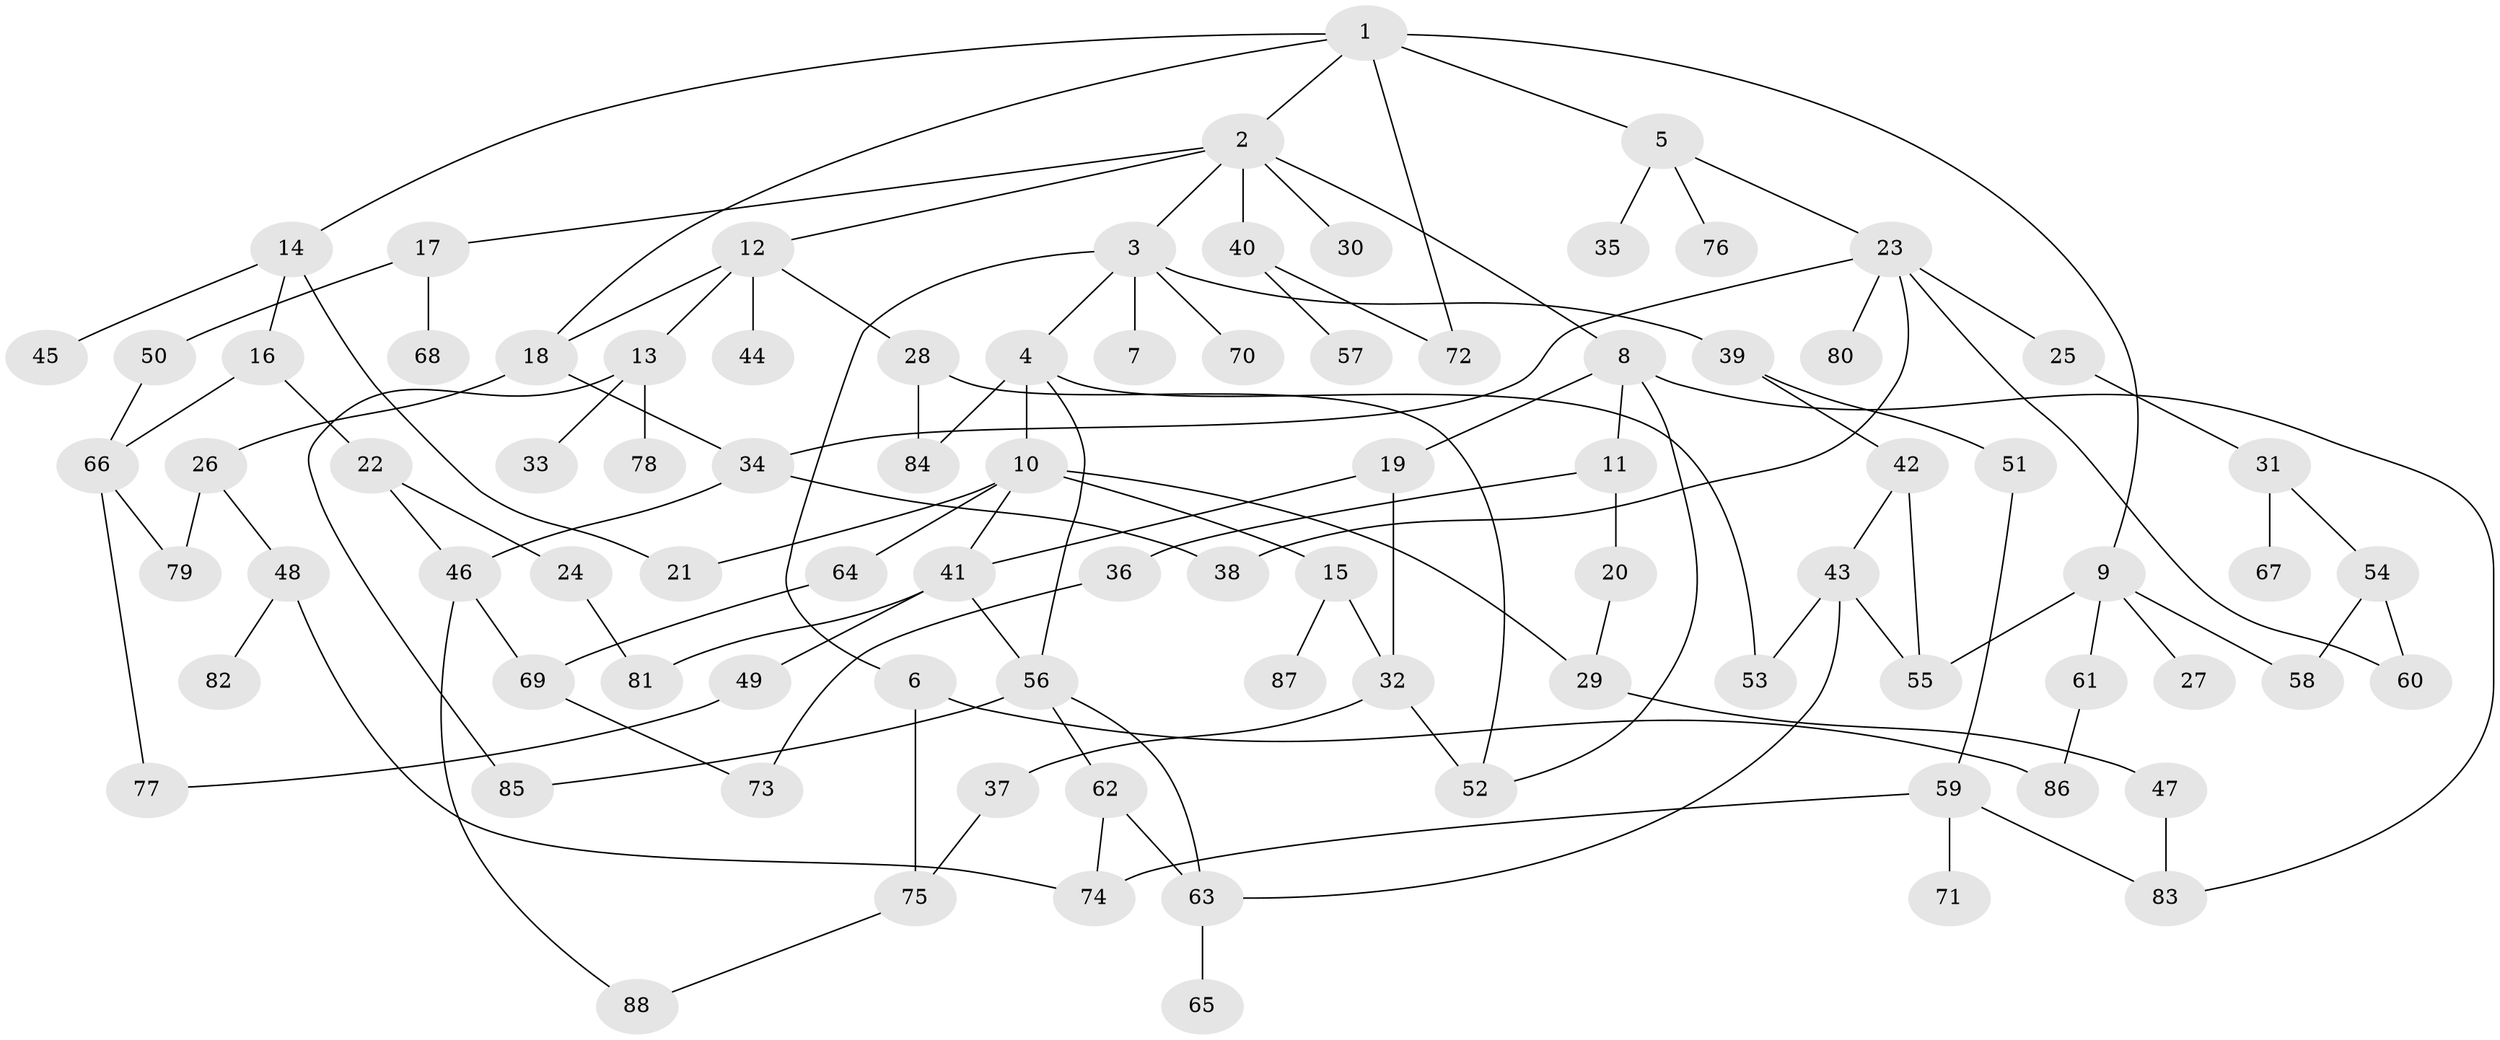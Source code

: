 // Generated by graph-tools (version 1.1) at 2025/25/03/09/25 03:25:31]
// undirected, 88 vertices, 121 edges
graph export_dot {
graph [start="1"]
  node [color=gray90,style=filled];
  1;
  2;
  3;
  4;
  5;
  6;
  7;
  8;
  9;
  10;
  11;
  12;
  13;
  14;
  15;
  16;
  17;
  18;
  19;
  20;
  21;
  22;
  23;
  24;
  25;
  26;
  27;
  28;
  29;
  30;
  31;
  32;
  33;
  34;
  35;
  36;
  37;
  38;
  39;
  40;
  41;
  42;
  43;
  44;
  45;
  46;
  47;
  48;
  49;
  50;
  51;
  52;
  53;
  54;
  55;
  56;
  57;
  58;
  59;
  60;
  61;
  62;
  63;
  64;
  65;
  66;
  67;
  68;
  69;
  70;
  71;
  72;
  73;
  74;
  75;
  76;
  77;
  78;
  79;
  80;
  81;
  82;
  83;
  84;
  85;
  86;
  87;
  88;
  1 -- 2;
  1 -- 5;
  1 -- 9;
  1 -- 14;
  1 -- 18;
  1 -- 72;
  2 -- 3;
  2 -- 8;
  2 -- 12;
  2 -- 17;
  2 -- 30;
  2 -- 40;
  3 -- 4;
  3 -- 6;
  3 -- 7;
  3 -- 39;
  3 -- 70;
  4 -- 10;
  4 -- 56;
  4 -- 84;
  4 -- 53;
  5 -- 23;
  5 -- 35;
  5 -- 76;
  6 -- 75;
  6 -- 86;
  8 -- 11;
  8 -- 19;
  8 -- 83;
  8 -- 52;
  9 -- 27;
  9 -- 55;
  9 -- 61;
  9 -- 58;
  10 -- 15;
  10 -- 21;
  10 -- 29;
  10 -- 41;
  10 -- 64;
  11 -- 20;
  11 -- 36;
  12 -- 13;
  12 -- 28;
  12 -- 44;
  12 -- 18;
  13 -- 33;
  13 -- 78;
  13 -- 85;
  14 -- 16;
  14 -- 45;
  14 -- 21;
  15 -- 87;
  15 -- 32;
  16 -- 22;
  16 -- 66;
  17 -- 50;
  17 -- 68;
  18 -- 26;
  18 -- 34;
  19 -- 32;
  19 -- 41;
  20 -- 29;
  22 -- 24;
  22 -- 46;
  23 -- 25;
  23 -- 34;
  23 -- 60;
  23 -- 80;
  23 -- 38;
  24 -- 81;
  25 -- 31;
  26 -- 48;
  26 -- 79;
  28 -- 52;
  28 -- 84;
  29 -- 47;
  31 -- 54;
  31 -- 67;
  32 -- 37;
  32 -- 52;
  34 -- 38;
  34 -- 46;
  36 -- 73;
  37 -- 75;
  39 -- 42;
  39 -- 51;
  40 -- 57;
  40 -- 72;
  41 -- 49;
  41 -- 81;
  41 -- 56;
  42 -- 43;
  42 -- 55;
  43 -- 53;
  43 -- 63;
  43 -- 55;
  46 -- 69;
  46 -- 88;
  47 -- 83;
  48 -- 82;
  48 -- 74;
  49 -- 77;
  50 -- 66;
  51 -- 59;
  54 -- 58;
  54 -- 60;
  56 -- 62;
  56 -- 85;
  56 -- 63;
  59 -- 71;
  59 -- 74;
  59 -- 83;
  61 -- 86;
  62 -- 63;
  62 -- 74;
  63 -- 65;
  64 -- 69;
  66 -- 79;
  66 -- 77;
  69 -- 73;
  75 -- 88;
}
